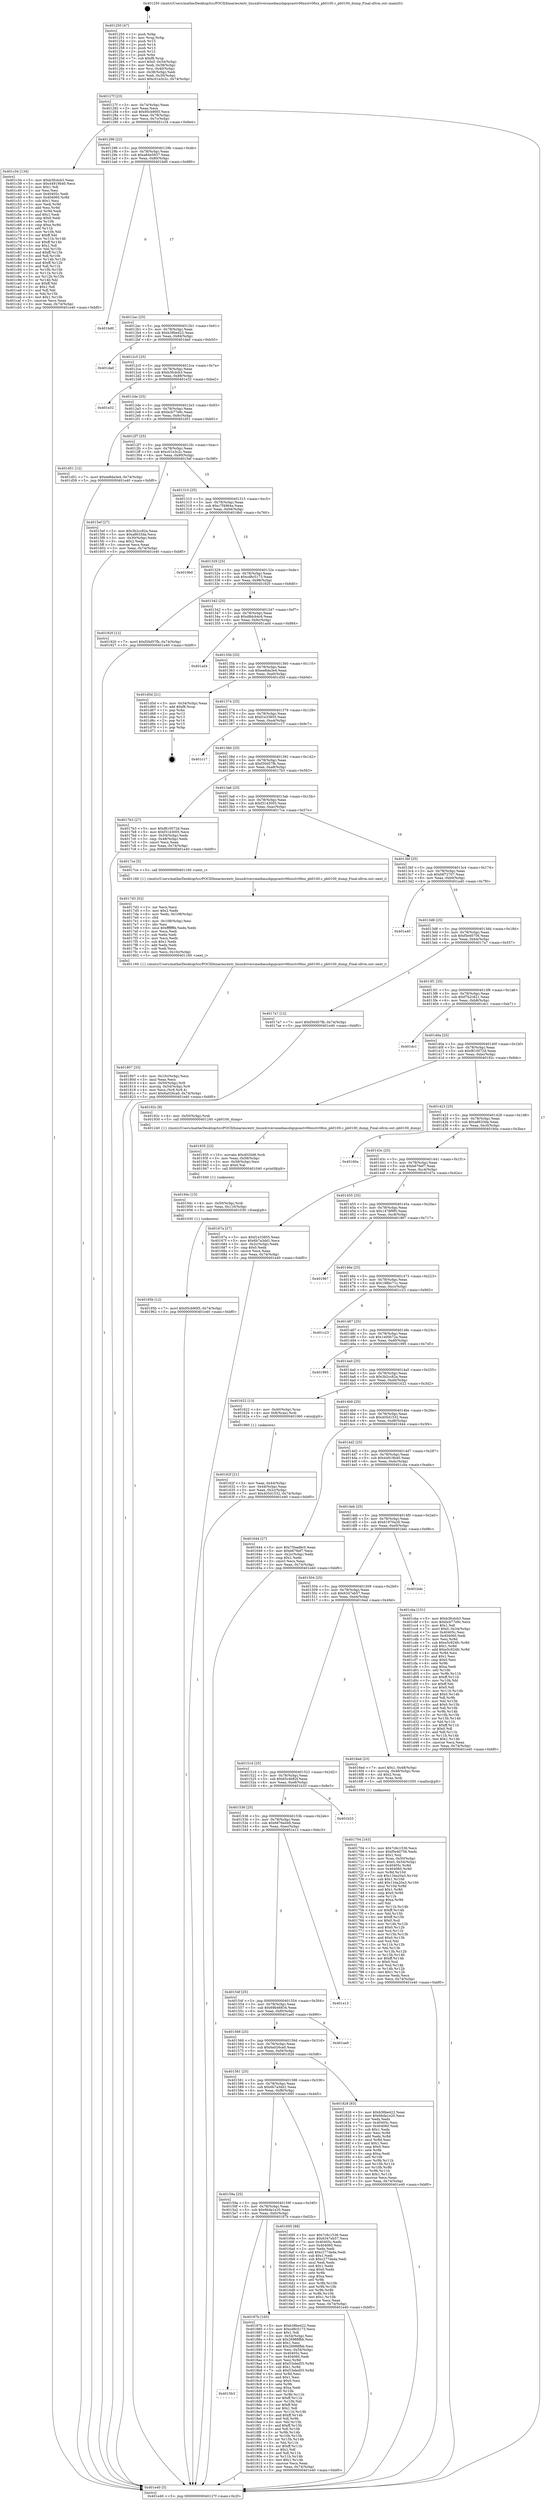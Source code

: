 digraph "0x401250" {
  label = "0x401250 (/mnt/c/Users/mathe/Desktop/tcc/POCII/binaries/extr_linuxdriversmediausbgspcastv06xxstv06xx_pb0100.c_pb0100_dump_Final-ollvm.out::main(0))"
  labelloc = "t"
  node[shape=record]

  Entry [label="",width=0.3,height=0.3,shape=circle,fillcolor=black,style=filled]
  "0x40127f" [label="{
     0x40127f [23]\l
     | [instrs]\l
     &nbsp;&nbsp;0x40127f \<+3\>: mov -0x74(%rbp),%eax\l
     &nbsp;&nbsp;0x401282 \<+2\>: mov %eax,%ecx\l
     &nbsp;&nbsp;0x401284 \<+6\>: sub $0x95cb90f3,%ecx\l
     &nbsp;&nbsp;0x40128a \<+3\>: mov %eax,-0x78(%rbp)\l
     &nbsp;&nbsp;0x40128d \<+3\>: mov %ecx,-0x7c(%rbp)\l
     &nbsp;&nbsp;0x401290 \<+6\>: je 0000000000401c34 \<main+0x9e4\>\l
  }"]
  "0x401c34" [label="{
     0x401c34 [134]\l
     | [instrs]\l
     &nbsp;&nbsp;0x401c34 \<+5\>: mov $0xb3fcdcb3,%eax\l
     &nbsp;&nbsp;0x401c39 \<+5\>: mov $0x44919b40,%ecx\l
     &nbsp;&nbsp;0x401c3e \<+2\>: mov $0x1,%dl\l
     &nbsp;&nbsp;0x401c40 \<+2\>: xor %esi,%esi\l
     &nbsp;&nbsp;0x401c42 \<+7\>: mov 0x40405c,%edi\l
     &nbsp;&nbsp;0x401c49 \<+8\>: mov 0x404060,%r8d\l
     &nbsp;&nbsp;0x401c51 \<+3\>: sub $0x1,%esi\l
     &nbsp;&nbsp;0x401c54 \<+3\>: mov %edi,%r9d\l
     &nbsp;&nbsp;0x401c57 \<+3\>: add %esi,%r9d\l
     &nbsp;&nbsp;0x401c5a \<+4\>: imul %r9d,%edi\l
     &nbsp;&nbsp;0x401c5e \<+3\>: and $0x1,%edi\l
     &nbsp;&nbsp;0x401c61 \<+3\>: cmp $0x0,%edi\l
     &nbsp;&nbsp;0x401c64 \<+4\>: sete %r10b\l
     &nbsp;&nbsp;0x401c68 \<+4\>: cmp $0xa,%r8d\l
     &nbsp;&nbsp;0x401c6c \<+4\>: setl %r11b\l
     &nbsp;&nbsp;0x401c70 \<+3\>: mov %r10b,%bl\l
     &nbsp;&nbsp;0x401c73 \<+3\>: xor $0xff,%bl\l
     &nbsp;&nbsp;0x401c76 \<+3\>: mov %r11b,%r14b\l
     &nbsp;&nbsp;0x401c79 \<+4\>: xor $0xff,%r14b\l
     &nbsp;&nbsp;0x401c7d \<+3\>: xor $0x1,%dl\l
     &nbsp;&nbsp;0x401c80 \<+3\>: mov %bl,%r15b\l
     &nbsp;&nbsp;0x401c83 \<+4\>: and $0xff,%r15b\l
     &nbsp;&nbsp;0x401c87 \<+3\>: and %dl,%r10b\l
     &nbsp;&nbsp;0x401c8a \<+3\>: mov %r14b,%r12b\l
     &nbsp;&nbsp;0x401c8d \<+4\>: and $0xff,%r12b\l
     &nbsp;&nbsp;0x401c91 \<+3\>: and %dl,%r11b\l
     &nbsp;&nbsp;0x401c94 \<+3\>: or %r10b,%r15b\l
     &nbsp;&nbsp;0x401c97 \<+3\>: or %r11b,%r12b\l
     &nbsp;&nbsp;0x401c9a \<+3\>: xor %r12b,%r15b\l
     &nbsp;&nbsp;0x401c9d \<+3\>: or %r14b,%bl\l
     &nbsp;&nbsp;0x401ca0 \<+3\>: xor $0xff,%bl\l
     &nbsp;&nbsp;0x401ca3 \<+3\>: or $0x1,%dl\l
     &nbsp;&nbsp;0x401ca6 \<+2\>: and %dl,%bl\l
     &nbsp;&nbsp;0x401ca8 \<+3\>: or %bl,%r15b\l
     &nbsp;&nbsp;0x401cab \<+4\>: test $0x1,%r15b\l
     &nbsp;&nbsp;0x401caf \<+3\>: cmovne %ecx,%eax\l
     &nbsp;&nbsp;0x401cb2 \<+3\>: mov %eax,-0x74(%rbp)\l
     &nbsp;&nbsp;0x401cb5 \<+5\>: jmp 0000000000401e40 \<main+0xbf0\>\l
  }"]
  "0x401296" [label="{
     0x401296 [22]\l
     | [instrs]\l
     &nbsp;&nbsp;0x401296 \<+5\>: jmp 000000000040129b \<main+0x4b\>\l
     &nbsp;&nbsp;0x40129b \<+3\>: mov -0x78(%rbp),%eax\l
     &nbsp;&nbsp;0x40129e \<+5\>: sub $0xa64e5937,%eax\l
     &nbsp;&nbsp;0x4012a3 \<+3\>: mov %eax,-0x80(%rbp)\l
     &nbsp;&nbsp;0x4012a6 \<+6\>: je 0000000000401bd0 \<main+0x980\>\l
  }"]
  Exit [label="",width=0.3,height=0.3,shape=circle,fillcolor=black,style=filled,peripheries=2]
  "0x401bd0" [label="{
     0x401bd0\l
  }", style=dashed]
  "0x4012ac" [label="{
     0x4012ac [25]\l
     | [instrs]\l
     &nbsp;&nbsp;0x4012ac \<+5\>: jmp 00000000004012b1 \<main+0x61\>\l
     &nbsp;&nbsp;0x4012b1 \<+3\>: mov -0x78(%rbp),%eax\l
     &nbsp;&nbsp;0x4012b4 \<+5\>: sub $0xb38be422,%eax\l
     &nbsp;&nbsp;0x4012b9 \<+6\>: mov %eax,-0x84(%rbp)\l
     &nbsp;&nbsp;0x4012bf \<+6\>: je 0000000000401da0 \<main+0xb50\>\l
  }"]
  "0x40195b" [label="{
     0x40195b [12]\l
     | [instrs]\l
     &nbsp;&nbsp;0x40195b \<+7\>: movl $0x95cb90f3,-0x74(%rbp)\l
     &nbsp;&nbsp;0x401962 \<+5\>: jmp 0000000000401e40 \<main+0xbf0\>\l
  }"]
  "0x401da0" [label="{
     0x401da0\l
  }", style=dashed]
  "0x4012c5" [label="{
     0x4012c5 [25]\l
     | [instrs]\l
     &nbsp;&nbsp;0x4012c5 \<+5\>: jmp 00000000004012ca \<main+0x7a\>\l
     &nbsp;&nbsp;0x4012ca \<+3\>: mov -0x78(%rbp),%eax\l
     &nbsp;&nbsp;0x4012cd \<+5\>: sub $0xb3fcdcb3,%eax\l
     &nbsp;&nbsp;0x4012d2 \<+6\>: mov %eax,-0x88(%rbp)\l
     &nbsp;&nbsp;0x4012d8 \<+6\>: je 0000000000401e32 \<main+0xbe2\>\l
  }"]
  "0x40194c" [label="{
     0x40194c [15]\l
     | [instrs]\l
     &nbsp;&nbsp;0x40194c \<+4\>: mov -0x50(%rbp),%rdi\l
     &nbsp;&nbsp;0x401950 \<+6\>: mov %eax,-0x110(%rbp)\l
     &nbsp;&nbsp;0x401956 \<+5\>: call 0000000000401030 \<free@plt\>\l
     | [calls]\l
     &nbsp;&nbsp;0x401030 \{1\} (unknown)\l
  }"]
  "0x401e32" [label="{
     0x401e32\l
  }", style=dashed]
  "0x4012de" [label="{
     0x4012de [25]\l
     | [instrs]\l
     &nbsp;&nbsp;0x4012de \<+5\>: jmp 00000000004012e3 \<main+0x93\>\l
     &nbsp;&nbsp;0x4012e3 \<+3\>: mov -0x78(%rbp),%eax\l
     &nbsp;&nbsp;0x4012e6 \<+5\>: sub $0xbcb77e9c,%eax\l
     &nbsp;&nbsp;0x4012eb \<+6\>: mov %eax,-0x8c(%rbp)\l
     &nbsp;&nbsp;0x4012f1 \<+6\>: je 0000000000401d51 \<main+0xb01\>\l
  }"]
  "0x401935" [label="{
     0x401935 [23]\l
     | [instrs]\l
     &nbsp;&nbsp;0x401935 \<+10\>: movabs $0x4020d6,%rdi\l
     &nbsp;&nbsp;0x40193f \<+3\>: mov %eax,-0x58(%rbp)\l
     &nbsp;&nbsp;0x401942 \<+3\>: mov -0x58(%rbp),%esi\l
     &nbsp;&nbsp;0x401945 \<+2\>: mov $0x0,%al\l
     &nbsp;&nbsp;0x401947 \<+5\>: call 0000000000401040 \<printf@plt\>\l
     | [calls]\l
     &nbsp;&nbsp;0x401040 \{1\} (unknown)\l
  }"]
  "0x401d51" [label="{
     0x401d51 [12]\l
     | [instrs]\l
     &nbsp;&nbsp;0x401d51 \<+7\>: movl $0xee8da3e4,-0x74(%rbp)\l
     &nbsp;&nbsp;0x401d58 \<+5\>: jmp 0000000000401e40 \<main+0xbf0\>\l
  }"]
  "0x4012f7" [label="{
     0x4012f7 [25]\l
     | [instrs]\l
     &nbsp;&nbsp;0x4012f7 \<+5\>: jmp 00000000004012fc \<main+0xac\>\l
     &nbsp;&nbsp;0x4012fc \<+3\>: mov -0x78(%rbp),%eax\l
     &nbsp;&nbsp;0x4012ff \<+5\>: sub $0xc01e3c2c,%eax\l
     &nbsp;&nbsp;0x401304 \<+6\>: mov %eax,-0x90(%rbp)\l
     &nbsp;&nbsp;0x40130a \<+6\>: je 00000000004015ef \<main+0x39f\>\l
  }"]
  "0x4015b3" [label="{
     0x4015b3\l
  }", style=dashed]
  "0x4015ef" [label="{
     0x4015ef [27]\l
     | [instrs]\l
     &nbsp;&nbsp;0x4015ef \<+5\>: mov $0x3b2cc82a,%eax\l
     &nbsp;&nbsp;0x4015f4 \<+5\>: mov $0xa8633da,%ecx\l
     &nbsp;&nbsp;0x4015f9 \<+3\>: mov -0x30(%rbp),%edx\l
     &nbsp;&nbsp;0x4015fc \<+3\>: cmp $0x2,%edx\l
     &nbsp;&nbsp;0x4015ff \<+3\>: cmovne %ecx,%eax\l
     &nbsp;&nbsp;0x401602 \<+3\>: mov %eax,-0x74(%rbp)\l
     &nbsp;&nbsp;0x401605 \<+5\>: jmp 0000000000401e40 \<main+0xbf0\>\l
  }"]
  "0x401310" [label="{
     0x401310 [25]\l
     | [instrs]\l
     &nbsp;&nbsp;0x401310 \<+5\>: jmp 0000000000401315 \<main+0xc5\>\l
     &nbsp;&nbsp;0x401315 \<+3\>: mov -0x78(%rbp),%eax\l
     &nbsp;&nbsp;0x401318 \<+5\>: sub $0xc7f4964a,%eax\l
     &nbsp;&nbsp;0x40131d \<+6\>: mov %eax,-0x94(%rbp)\l
     &nbsp;&nbsp;0x401323 \<+6\>: je 00000000004019b0 \<main+0x760\>\l
  }"]
  "0x401e40" [label="{
     0x401e40 [5]\l
     | [instrs]\l
     &nbsp;&nbsp;0x401e40 \<+5\>: jmp 000000000040127f \<main+0x2f\>\l
  }"]
  "0x401250" [label="{
     0x401250 [47]\l
     | [instrs]\l
     &nbsp;&nbsp;0x401250 \<+1\>: push %rbp\l
     &nbsp;&nbsp;0x401251 \<+3\>: mov %rsp,%rbp\l
     &nbsp;&nbsp;0x401254 \<+2\>: push %r15\l
     &nbsp;&nbsp;0x401256 \<+2\>: push %r14\l
     &nbsp;&nbsp;0x401258 \<+2\>: push %r13\l
     &nbsp;&nbsp;0x40125a \<+2\>: push %r12\l
     &nbsp;&nbsp;0x40125c \<+1\>: push %rbx\l
     &nbsp;&nbsp;0x40125d \<+7\>: sub $0xf8,%rsp\l
     &nbsp;&nbsp;0x401264 \<+7\>: movl $0x0,-0x34(%rbp)\l
     &nbsp;&nbsp;0x40126b \<+3\>: mov %edi,-0x38(%rbp)\l
     &nbsp;&nbsp;0x40126e \<+4\>: mov %rsi,-0x40(%rbp)\l
     &nbsp;&nbsp;0x401272 \<+3\>: mov -0x38(%rbp),%edi\l
     &nbsp;&nbsp;0x401275 \<+3\>: mov %edi,-0x30(%rbp)\l
     &nbsp;&nbsp;0x401278 \<+7\>: movl $0xc01e3c2c,-0x74(%rbp)\l
  }"]
  "0x40187b" [label="{
     0x40187b [165]\l
     | [instrs]\l
     &nbsp;&nbsp;0x40187b \<+5\>: mov $0xb38be422,%eax\l
     &nbsp;&nbsp;0x401880 \<+5\>: mov $0xcd8c5173,%ecx\l
     &nbsp;&nbsp;0x401885 \<+2\>: mov $0x1,%dl\l
     &nbsp;&nbsp;0x401887 \<+3\>: mov -0x54(%rbp),%esi\l
     &nbsp;&nbsp;0x40188a \<+6\>: sub $0x26988fbb,%esi\l
     &nbsp;&nbsp;0x401890 \<+3\>: add $0x1,%esi\l
     &nbsp;&nbsp;0x401893 \<+6\>: add $0x26988fbb,%esi\l
     &nbsp;&nbsp;0x401899 \<+3\>: mov %esi,-0x54(%rbp)\l
     &nbsp;&nbsp;0x40189c \<+7\>: mov 0x40405c,%esi\l
     &nbsp;&nbsp;0x4018a3 \<+7\>: mov 0x404060,%edi\l
     &nbsp;&nbsp;0x4018aa \<+3\>: mov %esi,%r8d\l
     &nbsp;&nbsp;0x4018ad \<+7\>: add $0xf1bded55,%r8d\l
     &nbsp;&nbsp;0x4018b4 \<+4\>: sub $0x1,%r8d\l
     &nbsp;&nbsp;0x4018b8 \<+7\>: sub $0xf1bded55,%r8d\l
     &nbsp;&nbsp;0x4018bf \<+4\>: imul %r8d,%esi\l
     &nbsp;&nbsp;0x4018c3 \<+3\>: and $0x1,%esi\l
     &nbsp;&nbsp;0x4018c6 \<+3\>: cmp $0x0,%esi\l
     &nbsp;&nbsp;0x4018c9 \<+4\>: sete %r9b\l
     &nbsp;&nbsp;0x4018cd \<+3\>: cmp $0xa,%edi\l
     &nbsp;&nbsp;0x4018d0 \<+4\>: setl %r10b\l
     &nbsp;&nbsp;0x4018d4 \<+3\>: mov %r9b,%r11b\l
     &nbsp;&nbsp;0x4018d7 \<+4\>: xor $0xff,%r11b\l
     &nbsp;&nbsp;0x4018db \<+3\>: mov %r10b,%bl\l
     &nbsp;&nbsp;0x4018de \<+3\>: xor $0xff,%bl\l
     &nbsp;&nbsp;0x4018e1 \<+3\>: xor $0x1,%dl\l
     &nbsp;&nbsp;0x4018e4 \<+3\>: mov %r11b,%r14b\l
     &nbsp;&nbsp;0x4018e7 \<+4\>: and $0xff,%r14b\l
     &nbsp;&nbsp;0x4018eb \<+3\>: and %dl,%r9b\l
     &nbsp;&nbsp;0x4018ee \<+3\>: mov %bl,%r15b\l
     &nbsp;&nbsp;0x4018f1 \<+4\>: and $0xff,%r15b\l
     &nbsp;&nbsp;0x4018f5 \<+3\>: and %dl,%r10b\l
     &nbsp;&nbsp;0x4018f8 \<+3\>: or %r9b,%r14b\l
     &nbsp;&nbsp;0x4018fb \<+3\>: or %r10b,%r15b\l
     &nbsp;&nbsp;0x4018fe \<+3\>: xor %r15b,%r14b\l
     &nbsp;&nbsp;0x401901 \<+3\>: or %bl,%r11b\l
     &nbsp;&nbsp;0x401904 \<+4\>: xor $0xff,%r11b\l
     &nbsp;&nbsp;0x401908 \<+3\>: or $0x1,%dl\l
     &nbsp;&nbsp;0x40190b \<+3\>: and %dl,%r11b\l
     &nbsp;&nbsp;0x40190e \<+3\>: or %r11b,%r14b\l
     &nbsp;&nbsp;0x401911 \<+4\>: test $0x1,%r14b\l
     &nbsp;&nbsp;0x401915 \<+3\>: cmovne %ecx,%eax\l
     &nbsp;&nbsp;0x401918 \<+3\>: mov %eax,-0x74(%rbp)\l
     &nbsp;&nbsp;0x40191b \<+5\>: jmp 0000000000401e40 \<main+0xbf0\>\l
  }"]
  "0x4019b0" [label="{
     0x4019b0\l
  }", style=dashed]
  "0x401329" [label="{
     0x401329 [25]\l
     | [instrs]\l
     &nbsp;&nbsp;0x401329 \<+5\>: jmp 000000000040132e \<main+0xde\>\l
     &nbsp;&nbsp;0x40132e \<+3\>: mov -0x78(%rbp),%eax\l
     &nbsp;&nbsp;0x401331 \<+5\>: sub $0xcd8c5173,%eax\l
     &nbsp;&nbsp;0x401336 \<+6\>: mov %eax,-0x98(%rbp)\l
     &nbsp;&nbsp;0x40133c \<+6\>: je 0000000000401920 \<main+0x6d0\>\l
  }"]
  "0x401807" [label="{
     0x401807 [33]\l
     | [instrs]\l
     &nbsp;&nbsp;0x401807 \<+6\>: mov -0x10c(%rbp),%ecx\l
     &nbsp;&nbsp;0x40180d \<+3\>: imul %eax,%ecx\l
     &nbsp;&nbsp;0x401810 \<+4\>: mov -0x50(%rbp),%r8\l
     &nbsp;&nbsp;0x401814 \<+4\>: movslq -0x54(%rbp),%r9\l
     &nbsp;&nbsp;0x401818 \<+4\>: mov %ecx,(%r8,%r9,4)\l
     &nbsp;&nbsp;0x40181c \<+7\>: movl $0x6a026ca0,-0x74(%rbp)\l
     &nbsp;&nbsp;0x401823 \<+5\>: jmp 0000000000401e40 \<main+0xbf0\>\l
  }"]
  "0x401920" [label="{
     0x401920 [12]\l
     | [instrs]\l
     &nbsp;&nbsp;0x401920 \<+7\>: movl $0xf30d57fb,-0x74(%rbp)\l
     &nbsp;&nbsp;0x401927 \<+5\>: jmp 0000000000401e40 \<main+0xbf0\>\l
  }"]
  "0x401342" [label="{
     0x401342 [25]\l
     | [instrs]\l
     &nbsp;&nbsp;0x401342 \<+5\>: jmp 0000000000401347 \<main+0xf7\>\l
     &nbsp;&nbsp;0x401347 \<+3\>: mov -0x78(%rbp),%eax\l
     &nbsp;&nbsp;0x40134a \<+5\>: sub $0xd8dcb4c6,%eax\l
     &nbsp;&nbsp;0x40134f \<+6\>: mov %eax,-0x9c(%rbp)\l
     &nbsp;&nbsp;0x401355 \<+6\>: je 0000000000401ad4 \<main+0x884\>\l
  }"]
  "0x4017d3" [label="{
     0x4017d3 [52]\l
     | [instrs]\l
     &nbsp;&nbsp;0x4017d3 \<+2\>: xor %ecx,%ecx\l
     &nbsp;&nbsp;0x4017d5 \<+5\>: mov $0x2,%edx\l
     &nbsp;&nbsp;0x4017da \<+6\>: mov %edx,-0x108(%rbp)\l
     &nbsp;&nbsp;0x4017e0 \<+1\>: cltd\l
     &nbsp;&nbsp;0x4017e1 \<+6\>: mov -0x108(%rbp),%esi\l
     &nbsp;&nbsp;0x4017e7 \<+2\>: idiv %esi\l
     &nbsp;&nbsp;0x4017e9 \<+6\>: imul $0xfffffffe,%edx,%edx\l
     &nbsp;&nbsp;0x4017ef \<+2\>: mov %ecx,%edi\l
     &nbsp;&nbsp;0x4017f1 \<+2\>: sub %edx,%edi\l
     &nbsp;&nbsp;0x4017f3 \<+2\>: mov %ecx,%edx\l
     &nbsp;&nbsp;0x4017f5 \<+3\>: sub $0x1,%edx\l
     &nbsp;&nbsp;0x4017f8 \<+2\>: add %edx,%edi\l
     &nbsp;&nbsp;0x4017fa \<+2\>: sub %edi,%ecx\l
     &nbsp;&nbsp;0x4017fc \<+6\>: mov %ecx,-0x10c(%rbp)\l
     &nbsp;&nbsp;0x401802 \<+5\>: call 0000000000401160 \<next_i\>\l
     | [calls]\l
     &nbsp;&nbsp;0x401160 \{1\} (/mnt/c/Users/mathe/Desktop/tcc/POCII/binaries/extr_linuxdriversmediausbgspcastv06xxstv06xx_pb0100.c_pb0100_dump_Final-ollvm.out::next_i)\l
  }"]
  "0x401ad4" [label="{
     0x401ad4\l
  }", style=dashed]
  "0x40135b" [label="{
     0x40135b [25]\l
     | [instrs]\l
     &nbsp;&nbsp;0x40135b \<+5\>: jmp 0000000000401360 \<main+0x110\>\l
     &nbsp;&nbsp;0x401360 \<+3\>: mov -0x78(%rbp),%eax\l
     &nbsp;&nbsp;0x401363 \<+5\>: sub $0xee8da3e4,%eax\l
     &nbsp;&nbsp;0x401368 \<+6\>: mov %eax,-0xa0(%rbp)\l
     &nbsp;&nbsp;0x40136e \<+6\>: je 0000000000401d5d \<main+0xb0d\>\l
  }"]
  "0x401704" [label="{
     0x401704 [163]\l
     | [instrs]\l
     &nbsp;&nbsp;0x401704 \<+5\>: mov $0x7c6c1536,%ecx\l
     &nbsp;&nbsp;0x401709 \<+5\>: mov $0xf5e40756,%edx\l
     &nbsp;&nbsp;0x40170e \<+3\>: mov $0x1,%sil\l
     &nbsp;&nbsp;0x401711 \<+4\>: mov %rax,-0x50(%rbp)\l
     &nbsp;&nbsp;0x401715 \<+7\>: movl $0x0,-0x54(%rbp)\l
     &nbsp;&nbsp;0x40171c \<+8\>: mov 0x40405c,%r8d\l
     &nbsp;&nbsp;0x401724 \<+8\>: mov 0x404060,%r9d\l
     &nbsp;&nbsp;0x40172c \<+3\>: mov %r8d,%r10d\l
     &nbsp;&nbsp;0x40172f \<+7\>: sub $0x134a20a3,%r10d\l
     &nbsp;&nbsp;0x401736 \<+4\>: sub $0x1,%r10d\l
     &nbsp;&nbsp;0x40173a \<+7\>: add $0x134a20a3,%r10d\l
     &nbsp;&nbsp;0x401741 \<+4\>: imul %r10d,%r8d\l
     &nbsp;&nbsp;0x401745 \<+4\>: and $0x1,%r8d\l
     &nbsp;&nbsp;0x401749 \<+4\>: cmp $0x0,%r8d\l
     &nbsp;&nbsp;0x40174d \<+4\>: sete %r11b\l
     &nbsp;&nbsp;0x401751 \<+4\>: cmp $0xa,%r9d\l
     &nbsp;&nbsp;0x401755 \<+3\>: setl %bl\l
     &nbsp;&nbsp;0x401758 \<+3\>: mov %r11b,%r14b\l
     &nbsp;&nbsp;0x40175b \<+4\>: xor $0xff,%r14b\l
     &nbsp;&nbsp;0x40175f \<+3\>: mov %bl,%r15b\l
     &nbsp;&nbsp;0x401762 \<+4\>: xor $0xff,%r15b\l
     &nbsp;&nbsp;0x401766 \<+4\>: xor $0x0,%sil\l
     &nbsp;&nbsp;0x40176a \<+3\>: mov %r14b,%r12b\l
     &nbsp;&nbsp;0x40176d \<+4\>: and $0x0,%r12b\l
     &nbsp;&nbsp;0x401771 \<+3\>: and %sil,%r11b\l
     &nbsp;&nbsp;0x401774 \<+3\>: mov %r15b,%r13b\l
     &nbsp;&nbsp;0x401777 \<+4\>: and $0x0,%r13b\l
     &nbsp;&nbsp;0x40177b \<+3\>: and %sil,%bl\l
     &nbsp;&nbsp;0x40177e \<+3\>: or %r11b,%r12b\l
     &nbsp;&nbsp;0x401781 \<+3\>: or %bl,%r13b\l
     &nbsp;&nbsp;0x401784 \<+3\>: xor %r13b,%r12b\l
     &nbsp;&nbsp;0x401787 \<+3\>: or %r15b,%r14b\l
     &nbsp;&nbsp;0x40178a \<+4\>: xor $0xff,%r14b\l
     &nbsp;&nbsp;0x40178e \<+4\>: or $0x0,%sil\l
     &nbsp;&nbsp;0x401792 \<+3\>: and %sil,%r14b\l
     &nbsp;&nbsp;0x401795 \<+3\>: or %r14b,%r12b\l
     &nbsp;&nbsp;0x401798 \<+4\>: test $0x1,%r12b\l
     &nbsp;&nbsp;0x40179c \<+3\>: cmovne %edx,%ecx\l
     &nbsp;&nbsp;0x40179f \<+3\>: mov %ecx,-0x74(%rbp)\l
     &nbsp;&nbsp;0x4017a2 \<+5\>: jmp 0000000000401e40 \<main+0xbf0\>\l
  }"]
  "0x401d5d" [label="{
     0x401d5d [21]\l
     | [instrs]\l
     &nbsp;&nbsp;0x401d5d \<+3\>: mov -0x34(%rbp),%eax\l
     &nbsp;&nbsp;0x401d60 \<+7\>: add $0xf8,%rsp\l
     &nbsp;&nbsp;0x401d67 \<+1\>: pop %rbx\l
     &nbsp;&nbsp;0x401d68 \<+2\>: pop %r12\l
     &nbsp;&nbsp;0x401d6a \<+2\>: pop %r13\l
     &nbsp;&nbsp;0x401d6c \<+2\>: pop %r14\l
     &nbsp;&nbsp;0x401d6e \<+2\>: pop %r15\l
     &nbsp;&nbsp;0x401d70 \<+1\>: pop %rbp\l
     &nbsp;&nbsp;0x401d71 \<+1\>: ret\l
  }"]
  "0x401374" [label="{
     0x401374 [25]\l
     | [instrs]\l
     &nbsp;&nbsp;0x401374 \<+5\>: jmp 0000000000401379 \<main+0x129\>\l
     &nbsp;&nbsp;0x401379 \<+3\>: mov -0x78(%rbp),%eax\l
     &nbsp;&nbsp;0x40137c \<+5\>: sub $0xf1e33855,%eax\l
     &nbsp;&nbsp;0x401381 \<+6\>: mov %eax,-0xa4(%rbp)\l
     &nbsp;&nbsp;0x401387 \<+6\>: je 0000000000401c17 \<main+0x9c7\>\l
  }"]
  "0x40159a" [label="{
     0x40159a [25]\l
     | [instrs]\l
     &nbsp;&nbsp;0x40159a \<+5\>: jmp 000000000040159f \<main+0x34f\>\l
     &nbsp;&nbsp;0x40159f \<+3\>: mov -0x78(%rbp),%eax\l
     &nbsp;&nbsp;0x4015a2 \<+5\>: sub $0x6bda1e20,%eax\l
     &nbsp;&nbsp;0x4015a7 \<+6\>: mov %eax,-0xfc(%rbp)\l
     &nbsp;&nbsp;0x4015ad \<+6\>: je 000000000040187b \<main+0x62b\>\l
  }"]
  "0x401c17" [label="{
     0x401c17\l
  }", style=dashed]
  "0x40138d" [label="{
     0x40138d [25]\l
     | [instrs]\l
     &nbsp;&nbsp;0x40138d \<+5\>: jmp 0000000000401392 \<main+0x142\>\l
     &nbsp;&nbsp;0x401392 \<+3\>: mov -0x78(%rbp),%eax\l
     &nbsp;&nbsp;0x401395 \<+5\>: sub $0xf30d57fb,%eax\l
     &nbsp;&nbsp;0x40139a \<+6\>: mov %eax,-0xa8(%rbp)\l
     &nbsp;&nbsp;0x4013a0 \<+6\>: je 00000000004017b3 \<main+0x563\>\l
  }"]
  "0x401695" [label="{
     0x401695 [88]\l
     | [instrs]\l
     &nbsp;&nbsp;0x401695 \<+5\>: mov $0x7c6c1536,%eax\l
     &nbsp;&nbsp;0x40169a \<+5\>: mov $0x6347eb57,%ecx\l
     &nbsp;&nbsp;0x40169f \<+7\>: mov 0x40405c,%edx\l
     &nbsp;&nbsp;0x4016a6 \<+7\>: mov 0x404060,%esi\l
     &nbsp;&nbsp;0x4016ad \<+2\>: mov %edx,%edi\l
     &nbsp;&nbsp;0x4016af \<+6\>: add $0xc277deda,%edi\l
     &nbsp;&nbsp;0x4016b5 \<+3\>: sub $0x1,%edi\l
     &nbsp;&nbsp;0x4016b8 \<+6\>: sub $0xc277deda,%edi\l
     &nbsp;&nbsp;0x4016be \<+3\>: imul %edi,%edx\l
     &nbsp;&nbsp;0x4016c1 \<+3\>: and $0x1,%edx\l
     &nbsp;&nbsp;0x4016c4 \<+3\>: cmp $0x0,%edx\l
     &nbsp;&nbsp;0x4016c7 \<+4\>: sete %r8b\l
     &nbsp;&nbsp;0x4016cb \<+3\>: cmp $0xa,%esi\l
     &nbsp;&nbsp;0x4016ce \<+4\>: setl %r9b\l
     &nbsp;&nbsp;0x4016d2 \<+3\>: mov %r8b,%r10b\l
     &nbsp;&nbsp;0x4016d5 \<+3\>: and %r9b,%r10b\l
     &nbsp;&nbsp;0x4016d8 \<+3\>: xor %r9b,%r8b\l
     &nbsp;&nbsp;0x4016db \<+3\>: or %r8b,%r10b\l
     &nbsp;&nbsp;0x4016de \<+4\>: test $0x1,%r10b\l
     &nbsp;&nbsp;0x4016e2 \<+3\>: cmovne %ecx,%eax\l
     &nbsp;&nbsp;0x4016e5 \<+3\>: mov %eax,-0x74(%rbp)\l
     &nbsp;&nbsp;0x4016e8 \<+5\>: jmp 0000000000401e40 \<main+0xbf0\>\l
  }"]
  "0x4017b3" [label="{
     0x4017b3 [27]\l
     | [instrs]\l
     &nbsp;&nbsp;0x4017b3 \<+5\>: mov $0xf810072d,%eax\l
     &nbsp;&nbsp;0x4017b8 \<+5\>: mov $0xf3143005,%ecx\l
     &nbsp;&nbsp;0x4017bd \<+3\>: mov -0x54(%rbp),%edx\l
     &nbsp;&nbsp;0x4017c0 \<+3\>: cmp -0x48(%rbp),%edx\l
     &nbsp;&nbsp;0x4017c3 \<+3\>: cmovl %ecx,%eax\l
     &nbsp;&nbsp;0x4017c6 \<+3\>: mov %eax,-0x74(%rbp)\l
     &nbsp;&nbsp;0x4017c9 \<+5\>: jmp 0000000000401e40 \<main+0xbf0\>\l
  }"]
  "0x4013a6" [label="{
     0x4013a6 [25]\l
     | [instrs]\l
     &nbsp;&nbsp;0x4013a6 \<+5\>: jmp 00000000004013ab \<main+0x15b\>\l
     &nbsp;&nbsp;0x4013ab \<+3\>: mov -0x78(%rbp),%eax\l
     &nbsp;&nbsp;0x4013ae \<+5\>: sub $0xf3143005,%eax\l
     &nbsp;&nbsp;0x4013b3 \<+6\>: mov %eax,-0xac(%rbp)\l
     &nbsp;&nbsp;0x4013b9 \<+6\>: je 00000000004017ce \<main+0x57e\>\l
  }"]
  "0x401581" [label="{
     0x401581 [25]\l
     | [instrs]\l
     &nbsp;&nbsp;0x401581 \<+5\>: jmp 0000000000401586 \<main+0x336\>\l
     &nbsp;&nbsp;0x401586 \<+3\>: mov -0x78(%rbp),%eax\l
     &nbsp;&nbsp;0x401589 \<+5\>: sub $0x6b7a3dd1,%eax\l
     &nbsp;&nbsp;0x40158e \<+6\>: mov %eax,-0xf8(%rbp)\l
     &nbsp;&nbsp;0x401594 \<+6\>: je 0000000000401695 \<main+0x445\>\l
  }"]
  "0x4017ce" [label="{
     0x4017ce [5]\l
     | [instrs]\l
     &nbsp;&nbsp;0x4017ce \<+5\>: call 0000000000401160 \<next_i\>\l
     | [calls]\l
     &nbsp;&nbsp;0x401160 \{1\} (/mnt/c/Users/mathe/Desktop/tcc/POCII/binaries/extr_linuxdriversmediausbgspcastv06xxstv06xx_pb0100.c_pb0100_dump_Final-ollvm.out::next_i)\l
  }"]
  "0x4013bf" [label="{
     0x4013bf [25]\l
     | [instrs]\l
     &nbsp;&nbsp;0x4013bf \<+5\>: jmp 00000000004013c4 \<main+0x174\>\l
     &nbsp;&nbsp;0x4013c4 \<+3\>: mov -0x78(%rbp),%eax\l
     &nbsp;&nbsp;0x4013c7 \<+5\>: sub $0xf4f72707,%eax\l
     &nbsp;&nbsp;0x4013cc \<+6\>: mov %eax,-0xb0(%rbp)\l
     &nbsp;&nbsp;0x4013d2 \<+6\>: je 0000000000401a40 \<main+0x7f0\>\l
  }"]
  "0x401828" [label="{
     0x401828 [83]\l
     | [instrs]\l
     &nbsp;&nbsp;0x401828 \<+5\>: mov $0xb38be422,%eax\l
     &nbsp;&nbsp;0x40182d \<+5\>: mov $0x6bda1e20,%ecx\l
     &nbsp;&nbsp;0x401832 \<+2\>: xor %edx,%edx\l
     &nbsp;&nbsp;0x401834 \<+7\>: mov 0x40405c,%esi\l
     &nbsp;&nbsp;0x40183b \<+7\>: mov 0x404060,%edi\l
     &nbsp;&nbsp;0x401842 \<+3\>: sub $0x1,%edx\l
     &nbsp;&nbsp;0x401845 \<+3\>: mov %esi,%r8d\l
     &nbsp;&nbsp;0x401848 \<+3\>: add %edx,%r8d\l
     &nbsp;&nbsp;0x40184b \<+4\>: imul %r8d,%esi\l
     &nbsp;&nbsp;0x40184f \<+3\>: and $0x1,%esi\l
     &nbsp;&nbsp;0x401852 \<+3\>: cmp $0x0,%esi\l
     &nbsp;&nbsp;0x401855 \<+4\>: sete %r9b\l
     &nbsp;&nbsp;0x401859 \<+3\>: cmp $0xa,%edi\l
     &nbsp;&nbsp;0x40185c \<+4\>: setl %r10b\l
     &nbsp;&nbsp;0x401860 \<+3\>: mov %r9b,%r11b\l
     &nbsp;&nbsp;0x401863 \<+3\>: and %r10b,%r11b\l
     &nbsp;&nbsp;0x401866 \<+3\>: xor %r10b,%r9b\l
     &nbsp;&nbsp;0x401869 \<+3\>: or %r9b,%r11b\l
     &nbsp;&nbsp;0x40186c \<+4\>: test $0x1,%r11b\l
     &nbsp;&nbsp;0x401870 \<+3\>: cmovne %ecx,%eax\l
     &nbsp;&nbsp;0x401873 \<+3\>: mov %eax,-0x74(%rbp)\l
     &nbsp;&nbsp;0x401876 \<+5\>: jmp 0000000000401e40 \<main+0xbf0\>\l
  }"]
  "0x401a40" [label="{
     0x401a40\l
  }", style=dashed]
  "0x4013d8" [label="{
     0x4013d8 [25]\l
     | [instrs]\l
     &nbsp;&nbsp;0x4013d8 \<+5\>: jmp 00000000004013dd \<main+0x18d\>\l
     &nbsp;&nbsp;0x4013dd \<+3\>: mov -0x78(%rbp),%eax\l
     &nbsp;&nbsp;0x4013e0 \<+5\>: sub $0xf5e40756,%eax\l
     &nbsp;&nbsp;0x4013e5 \<+6\>: mov %eax,-0xb4(%rbp)\l
     &nbsp;&nbsp;0x4013eb \<+6\>: je 00000000004017a7 \<main+0x557\>\l
  }"]
  "0x401568" [label="{
     0x401568 [25]\l
     | [instrs]\l
     &nbsp;&nbsp;0x401568 \<+5\>: jmp 000000000040156d \<main+0x31d\>\l
     &nbsp;&nbsp;0x40156d \<+3\>: mov -0x78(%rbp),%eax\l
     &nbsp;&nbsp;0x401570 \<+5\>: sub $0x6a026ca0,%eax\l
     &nbsp;&nbsp;0x401575 \<+6\>: mov %eax,-0xf4(%rbp)\l
     &nbsp;&nbsp;0x40157b \<+6\>: je 0000000000401828 \<main+0x5d8\>\l
  }"]
  "0x4017a7" [label="{
     0x4017a7 [12]\l
     | [instrs]\l
     &nbsp;&nbsp;0x4017a7 \<+7\>: movl $0xf30d57fb,-0x74(%rbp)\l
     &nbsp;&nbsp;0x4017ae \<+5\>: jmp 0000000000401e40 \<main+0xbf0\>\l
  }"]
  "0x4013f1" [label="{
     0x4013f1 [25]\l
     | [instrs]\l
     &nbsp;&nbsp;0x4013f1 \<+5\>: jmp 00000000004013f6 \<main+0x1a6\>\l
     &nbsp;&nbsp;0x4013f6 \<+3\>: mov -0x78(%rbp),%eax\l
     &nbsp;&nbsp;0x4013f9 \<+5\>: sub $0xf7b2c821,%eax\l
     &nbsp;&nbsp;0x4013fe \<+6\>: mov %eax,-0xb8(%rbp)\l
     &nbsp;&nbsp;0x401404 \<+6\>: je 0000000000401dc1 \<main+0xb71\>\l
  }"]
  "0x401ae0" [label="{
     0x401ae0\l
  }", style=dashed]
  "0x401dc1" [label="{
     0x401dc1\l
  }", style=dashed]
  "0x40140a" [label="{
     0x40140a [25]\l
     | [instrs]\l
     &nbsp;&nbsp;0x40140a \<+5\>: jmp 000000000040140f \<main+0x1bf\>\l
     &nbsp;&nbsp;0x40140f \<+3\>: mov -0x78(%rbp),%eax\l
     &nbsp;&nbsp;0x401412 \<+5\>: sub $0xf810072d,%eax\l
     &nbsp;&nbsp;0x401417 \<+6\>: mov %eax,-0xbc(%rbp)\l
     &nbsp;&nbsp;0x40141d \<+6\>: je 000000000040192c \<main+0x6dc\>\l
  }"]
  "0x40154f" [label="{
     0x40154f [25]\l
     | [instrs]\l
     &nbsp;&nbsp;0x40154f \<+5\>: jmp 0000000000401554 \<main+0x304\>\l
     &nbsp;&nbsp;0x401554 \<+3\>: mov -0x78(%rbp),%eax\l
     &nbsp;&nbsp;0x401557 \<+5\>: sub $0x69b46834,%eax\l
     &nbsp;&nbsp;0x40155c \<+6\>: mov %eax,-0xf0(%rbp)\l
     &nbsp;&nbsp;0x401562 \<+6\>: je 0000000000401ae0 \<main+0x890\>\l
  }"]
  "0x40192c" [label="{
     0x40192c [9]\l
     | [instrs]\l
     &nbsp;&nbsp;0x40192c \<+4\>: mov -0x50(%rbp),%rdi\l
     &nbsp;&nbsp;0x401930 \<+5\>: call 0000000000401240 \<pb0100_dump\>\l
     | [calls]\l
     &nbsp;&nbsp;0x401240 \{1\} (/mnt/c/Users/mathe/Desktop/tcc/POCII/binaries/extr_linuxdriversmediausbgspcastv06xxstv06xx_pb0100.c_pb0100_dump_Final-ollvm.out::pb0100_dump)\l
  }"]
  "0x401423" [label="{
     0x401423 [25]\l
     | [instrs]\l
     &nbsp;&nbsp;0x401423 \<+5\>: jmp 0000000000401428 \<main+0x1d8\>\l
     &nbsp;&nbsp;0x401428 \<+3\>: mov -0x78(%rbp),%eax\l
     &nbsp;&nbsp;0x40142b \<+5\>: sub $0xa8633da,%eax\l
     &nbsp;&nbsp;0x401430 \<+6\>: mov %eax,-0xc0(%rbp)\l
     &nbsp;&nbsp;0x401436 \<+6\>: je 000000000040160a \<main+0x3ba\>\l
  }"]
  "0x401e13" [label="{
     0x401e13\l
  }", style=dashed]
  "0x40160a" [label="{
     0x40160a\l
  }", style=dashed]
  "0x40143c" [label="{
     0x40143c [25]\l
     | [instrs]\l
     &nbsp;&nbsp;0x40143c \<+5\>: jmp 0000000000401441 \<main+0x1f1\>\l
     &nbsp;&nbsp;0x401441 \<+3\>: mov -0x78(%rbp),%eax\l
     &nbsp;&nbsp;0x401444 \<+5\>: sub $0xb676ef7,%eax\l
     &nbsp;&nbsp;0x401449 \<+6\>: mov %eax,-0xc4(%rbp)\l
     &nbsp;&nbsp;0x40144f \<+6\>: je 000000000040167a \<main+0x42a\>\l
  }"]
  "0x401536" [label="{
     0x401536 [25]\l
     | [instrs]\l
     &nbsp;&nbsp;0x401536 \<+5\>: jmp 000000000040153b \<main+0x2eb\>\l
     &nbsp;&nbsp;0x40153b \<+3\>: mov -0x78(%rbp),%eax\l
     &nbsp;&nbsp;0x40153e \<+5\>: sub $0x6876ed49,%eax\l
     &nbsp;&nbsp;0x401543 \<+6\>: mov %eax,-0xec(%rbp)\l
     &nbsp;&nbsp;0x401549 \<+6\>: je 0000000000401e13 \<main+0xbc3\>\l
  }"]
  "0x40167a" [label="{
     0x40167a [27]\l
     | [instrs]\l
     &nbsp;&nbsp;0x40167a \<+5\>: mov $0xf1e33855,%eax\l
     &nbsp;&nbsp;0x40167f \<+5\>: mov $0x6b7a3dd1,%ecx\l
     &nbsp;&nbsp;0x401684 \<+3\>: mov -0x2c(%rbp),%edx\l
     &nbsp;&nbsp;0x401687 \<+3\>: cmp $0x0,%edx\l
     &nbsp;&nbsp;0x40168a \<+3\>: cmove %ecx,%eax\l
     &nbsp;&nbsp;0x40168d \<+3\>: mov %eax,-0x74(%rbp)\l
     &nbsp;&nbsp;0x401690 \<+5\>: jmp 0000000000401e40 \<main+0xbf0\>\l
  }"]
  "0x401455" [label="{
     0x401455 [25]\l
     | [instrs]\l
     &nbsp;&nbsp;0x401455 \<+5\>: jmp 000000000040145a \<main+0x20a\>\l
     &nbsp;&nbsp;0x40145a \<+3\>: mov -0x78(%rbp),%eax\l
     &nbsp;&nbsp;0x40145d \<+5\>: sub $0x1478f9f5,%eax\l
     &nbsp;&nbsp;0x401462 \<+6\>: mov %eax,-0xc8(%rbp)\l
     &nbsp;&nbsp;0x401468 \<+6\>: je 0000000000401967 \<main+0x717\>\l
  }"]
  "0x401b33" [label="{
     0x401b33\l
  }", style=dashed]
  "0x401967" [label="{
     0x401967\l
  }", style=dashed]
  "0x40146e" [label="{
     0x40146e [25]\l
     | [instrs]\l
     &nbsp;&nbsp;0x40146e \<+5\>: jmp 0000000000401473 \<main+0x223\>\l
     &nbsp;&nbsp;0x401473 \<+3\>: mov -0x78(%rbp),%eax\l
     &nbsp;&nbsp;0x401476 \<+5\>: sub $0x188bc71c,%eax\l
     &nbsp;&nbsp;0x40147b \<+6\>: mov %eax,-0xcc(%rbp)\l
     &nbsp;&nbsp;0x401481 \<+6\>: je 0000000000401c23 \<main+0x9d3\>\l
  }"]
  "0x40151d" [label="{
     0x40151d [25]\l
     | [instrs]\l
     &nbsp;&nbsp;0x40151d \<+5\>: jmp 0000000000401522 \<main+0x2d2\>\l
     &nbsp;&nbsp;0x401522 \<+3\>: mov -0x78(%rbp),%eax\l
     &nbsp;&nbsp;0x401525 \<+5\>: sub $0x65c4b82f,%eax\l
     &nbsp;&nbsp;0x40152a \<+6\>: mov %eax,-0xe8(%rbp)\l
     &nbsp;&nbsp;0x401530 \<+6\>: je 0000000000401b33 \<main+0x8e3\>\l
  }"]
  "0x401c23" [label="{
     0x401c23\l
  }", style=dashed]
  "0x401487" [label="{
     0x401487 [25]\l
     | [instrs]\l
     &nbsp;&nbsp;0x401487 \<+5\>: jmp 000000000040148c \<main+0x23c\>\l
     &nbsp;&nbsp;0x40148c \<+3\>: mov -0x78(%rbp),%eax\l
     &nbsp;&nbsp;0x40148f \<+5\>: sub $0x1e00b72a,%eax\l
     &nbsp;&nbsp;0x401494 \<+6\>: mov %eax,-0xd0(%rbp)\l
     &nbsp;&nbsp;0x40149a \<+6\>: je 0000000000401995 \<main+0x745\>\l
  }"]
  "0x4016ed" [label="{
     0x4016ed [23]\l
     | [instrs]\l
     &nbsp;&nbsp;0x4016ed \<+7\>: movl $0x1,-0x48(%rbp)\l
     &nbsp;&nbsp;0x4016f4 \<+4\>: movslq -0x48(%rbp),%rax\l
     &nbsp;&nbsp;0x4016f8 \<+4\>: shl $0x2,%rax\l
     &nbsp;&nbsp;0x4016fc \<+3\>: mov %rax,%rdi\l
     &nbsp;&nbsp;0x4016ff \<+5\>: call 0000000000401050 \<malloc@plt\>\l
     | [calls]\l
     &nbsp;&nbsp;0x401050 \{1\} (unknown)\l
  }"]
  "0x401995" [label="{
     0x401995\l
  }", style=dashed]
  "0x4014a0" [label="{
     0x4014a0 [25]\l
     | [instrs]\l
     &nbsp;&nbsp;0x4014a0 \<+5\>: jmp 00000000004014a5 \<main+0x255\>\l
     &nbsp;&nbsp;0x4014a5 \<+3\>: mov -0x78(%rbp),%eax\l
     &nbsp;&nbsp;0x4014a8 \<+5\>: sub $0x3b2cc82a,%eax\l
     &nbsp;&nbsp;0x4014ad \<+6\>: mov %eax,-0xd4(%rbp)\l
     &nbsp;&nbsp;0x4014b3 \<+6\>: je 0000000000401622 \<main+0x3d2\>\l
  }"]
  "0x401504" [label="{
     0x401504 [25]\l
     | [instrs]\l
     &nbsp;&nbsp;0x401504 \<+5\>: jmp 0000000000401509 \<main+0x2b9\>\l
     &nbsp;&nbsp;0x401509 \<+3\>: mov -0x78(%rbp),%eax\l
     &nbsp;&nbsp;0x40150c \<+5\>: sub $0x6347eb57,%eax\l
     &nbsp;&nbsp;0x401511 \<+6\>: mov %eax,-0xe4(%rbp)\l
     &nbsp;&nbsp;0x401517 \<+6\>: je 00000000004016ed \<main+0x49d\>\l
  }"]
  "0x401622" [label="{
     0x401622 [13]\l
     | [instrs]\l
     &nbsp;&nbsp;0x401622 \<+4\>: mov -0x40(%rbp),%rax\l
     &nbsp;&nbsp;0x401626 \<+4\>: mov 0x8(%rax),%rdi\l
     &nbsp;&nbsp;0x40162a \<+5\>: call 0000000000401060 \<atoi@plt\>\l
     | [calls]\l
     &nbsp;&nbsp;0x401060 \{1\} (unknown)\l
  }"]
  "0x4014b9" [label="{
     0x4014b9 [25]\l
     | [instrs]\l
     &nbsp;&nbsp;0x4014b9 \<+5\>: jmp 00000000004014be \<main+0x26e\>\l
     &nbsp;&nbsp;0x4014be \<+3\>: mov -0x78(%rbp),%eax\l
     &nbsp;&nbsp;0x4014c1 \<+5\>: sub $0x405d1532,%eax\l
     &nbsp;&nbsp;0x4014c6 \<+6\>: mov %eax,-0xd8(%rbp)\l
     &nbsp;&nbsp;0x4014cc \<+6\>: je 0000000000401644 \<main+0x3f4\>\l
  }"]
  "0x40162f" [label="{
     0x40162f [21]\l
     | [instrs]\l
     &nbsp;&nbsp;0x40162f \<+3\>: mov %eax,-0x44(%rbp)\l
     &nbsp;&nbsp;0x401632 \<+3\>: mov -0x44(%rbp),%eax\l
     &nbsp;&nbsp;0x401635 \<+3\>: mov %eax,-0x2c(%rbp)\l
     &nbsp;&nbsp;0x401638 \<+7\>: movl $0x405d1532,-0x74(%rbp)\l
     &nbsp;&nbsp;0x40163f \<+5\>: jmp 0000000000401e40 \<main+0xbf0\>\l
  }"]
  "0x401bdc" [label="{
     0x401bdc\l
  }", style=dashed]
  "0x401644" [label="{
     0x401644 [27]\l
     | [instrs]\l
     &nbsp;&nbsp;0x401644 \<+5\>: mov $0x75bad8c0,%eax\l
     &nbsp;&nbsp;0x401649 \<+5\>: mov $0xb676ef7,%ecx\l
     &nbsp;&nbsp;0x40164e \<+3\>: mov -0x2c(%rbp),%edx\l
     &nbsp;&nbsp;0x401651 \<+3\>: cmp $0x1,%edx\l
     &nbsp;&nbsp;0x401654 \<+3\>: cmovl %ecx,%eax\l
     &nbsp;&nbsp;0x401657 \<+3\>: mov %eax,-0x74(%rbp)\l
     &nbsp;&nbsp;0x40165a \<+5\>: jmp 0000000000401e40 \<main+0xbf0\>\l
  }"]
  "0x4014d2" [label="{
     0x4014d2 [25]\l
     | [instrs]\l
     &nbsp;&nbsp;0x4014d2 \<+5\>: jmp 00000000004014d7 \<main+0x287\>\l
     &nbsp;&nbsp;0x4014d7 \<+3\>: mov -0x78(%rbp),%eax\l
     &nbsp;&nbsp;0x4014da \<+5\>: sub $0x44919b40,%eax\l
     &nbsp;&nbsp;0x4014df \<+6\>: mov %eax,-0xdc(%rbp)\l
     &nbsp;&nbsp;0x4014e5 \<+6\>: je 0000000000401cba \<main+0xa6a\>\l
  }"]
  "0x4014eb" [label="{
     0x4014eb [25]\l
     | [instrs]\l
     &nbsp;&nbsp;0x4014eb \<+5\>: jmp 00000000004014f0 \<main+0x2a0\>\l
     &nbsp;&nbsp;0x4014f0 \<+3\>: mov -0x78(%rbp),%eax\l
     &nbsp;&nbsp;0x4014f3 \<+5\>: sub $0x61970a26,%eax\l
     &nbsp;&nbsp;0x4014f8 \<+6\>: mov %eax,-0xe0(%rbp)\l
     &nbsp;&nbsp;0x4014fe \<+6\>: je 0000000000401bdc \<main+0x98c\>\l
  }"]
  "0x401cba" [label="{
     0x401cba [151]\l
     | [instrs]\l
     &nbsp;&nbsp;0x401cba \<+5\>: mov $0xb3fcdcb3,%eax\l
     &nbsp;&nbsp;0x401cbf \<+5\>: mov $0xbcb77e9c,%ecx\l
     &nbsp;&nbsp;0x401cc4 \<+2\>: mov $0x1,%dl\l
     &nbsp;&nbsp;0x401cc6 \<+7\>: movl $0x0,-0x34(%rbp)\l
     &nbsp;&nbsp;0x401ccd \<+7\>: mov 0x40405c,%esi\l
     &nbsp;&nbsp;0x401cd4 \<+7\>: mov 0x404060,%edi\l
     &nbsp;&nbsp;0x401cdb \<+3\>: mov %esi,%r8d\l
     &nbsp;&nbsp;0x401cde \<+7\>: sub $0xe5c924fc,%r8d\l
     &nbsp;&nbsp;0x401ce5 \<+4\>: sub $0x1,%r8d\l
     &nbsp;&nbsp;0x401ce9 \<+7\>: add $0xe5c924fc,%r8d\l
     &nbsp;&nbsp;0x401cf0 \<+4\>: imul %r8d,%esi\l
     &nbsp;&nbsp;0x401cf4 \<+3\>: and $0x1,%esi\l
     &nbsp;&nbsp;0x401cf7 \<+3\>: cmp $0x0,%esi\l
     &nbsp;&nbsp;0x401cfa \<+4\>: sete %r9b\l
     &nbsp;&nbsp;0x401cfe \<+3\>: cmp $0xa,%edi\l
     &nbsp;&nbsp;0x401d01 \<+4\>: setl %r10b\l
     &nbsp;&nbsp;0x401d05 \<+3\>: mov %r9b,%r11b\l
     &nbsp;&nbsp;0x401d08 \<+4\>: xor $0xff,%r11b\l
     &nbsp;&nbsp;0x401d0c \<+3\>: mov %r10b,%bl\l
     &nbsp;&nbsp;0x401d0f \<+3\>: xor $0xff,%bl\l
     &nbsp;&nbsp;0x401d12 \<+3\>: xor $0x0,%dl\l
     &nbsp;&nbsp;0x401d15 \<+3\>: mov %r11b,%r14b\l
     &nbsp;&nbsp;0x401d18 \<+4\>: and $0x0,%r14b\l
     &nbsp;&nbsp;0x401d1c \<+3\>: and %dl,%r9b\l
     &nbsp;&nbsp;0x401d1f \<+3\>: mov %bl,%r15b\l
     &nbsp;&nbsp;0x401d22 \<+4\>: and $0x0,%r15b\l
     &nbsp;&nbsp;0x401d26 \<+3\>: and %dl,%r10b\l
     &nbsp;&nbsp;0x401d29 \<+3\>: or %r9b,%r14b\l
     &nbsp;&nbsp;0x401d2c \<+3\>: or %r10b,%r15b\l
     &nbsp;&nbsp;0x401d2f \<+3\>: xor %r15b,%r14b\l
     &nbsp;&nbsp;0x401d32 \<+3\>: or %bl,%r11b\l
     &nbsp;&nbsp;0x401d35 \<+4\>: xor $0xff,%r11b\l
     &nbsp;&nbsp;0x401d39 \<+3\>: or $0x0,%dl\l
     &nbsp;&nbsp;0x401d3c \<+3\>: and %dl,%r11b\l
     &nbsp;&nbsp;0x401d3f \<+3\>: or %r11b,%r14b\l
     &nbsp;&nbsp;0x401d42 \<+4\>: test $0x1,%r14b\l
     &nbsp;&nbsp;0x401d46 \<+3\>: cmovne %ecx,%eax\l
     &nbsp;&nbsp;0x401d49 \<+3\>: mov %eax,-0x74(%rbp)\l
     &nbsp;&nbsp;0x401d4c \<+5\>: jmp 0000000000401e40 \<main+0xbf0\>\l
  }"]
  Entry -> "0x401250" [label=" 1"]
  "0x40127f" -> "0x401c34" [label=" 1"]
  "0x40127f" -> "0x401296" [label=" 17"]
  "0x401d5d" -> Exit [label=" 1"]
  "0x401296" -> "0x401bd0" [label=" 0"]
  "0x401296" -> "0x4012ac" [label=" 17"]
  "0x401d51" -> "0x401e40" [label=" 1"]
  "0x4012ac" -> "0x401da0" [label=" 0"]
  "0x4012ac" -> "0x4012c5" [label=" 17"]
  "0x401cba" -> "0x401e40" [label=" 1"]
  "0x4012c5" -> "0x401e32" [label=" 0"]
  "0x4012c5" -> "0x4012de" [label=" 17"]
  "0x401c34" -> "0x401e40" [label=" 1"]
  "0x4012de" -> "0x401d51" [label=" 1"]
  "0x4012de" -> "0x4012f7" [label=" 16"]
  "0x40195b" -> "0x401e40" [label=" 1"]
  "0x4012f7" -> "0x4015ef" [label=" 1"]
  "0x4012f7" -> "0x401310" [label=" 15"]
  "0x4015ef" -> "0x401e40" [label=" 1"]
  "0x401250" -> "0x40127f" [label=" 1"]
  "0x401e40" -> "0x40127f" [label=" 17"]
  "0x40194c" -> "0x40195b" [label=" 1"]
  "0x401310" -> "0x4019b0" [label=" 0"]
  "0x401310" -> "0x401329" [label=" 15"]
  "0x401935" -> "0x40194c" [label=" 1"]
  "0x401329" -> "0x401920" [label=" 1"]
  "0x401329" -> "0x401342" [label=" 14"]
  "0x401920" -> "0x401e40" [label=" 1"]
  "0x401342" -> "0x401ad4" [label=" 0"]
  "0x401342" -> "0x40135b" [label=" 14"]
  "0x40187b" -> "0x401e40" [label=" 1"]
  "0x40135b" -> "0x401d5d" [label=" 1"]
  "0x40135b" -> "0x401374" [label=" 13"]
  "0x40159a" -> "0x4015b3" [label=" 0"]
  "0x401374" -> "0x401c17" [label=" 0"]
  "0x401374" -> "0x40138d" [label=" 13"]
  "0x40159a" -> "0x40187b" [label=" 1"]
  "0x40138d" -> "0x4017b3" [label=" 2"]
  "0x40138d" -> "0x4013a6" [label=" 11"]
  "0x40192c" -> "0x401935" [label=" 1"]
  "0x4013a6" -> "0x4017ce" [label=" 1"]
  "0x4013a6" -> "0x4013bf" [label=" 10"]
  "0x401807" -> "0x401e40" [label=" 1"]
  "0x4013bf" -> "0x401a40" [label=" 0"]
  "0x4013bf" -> "0x4013d8" [label=" 10"]
  "0x4017d3" -> "0x401807" [label=" 1"]
  "0x4013d8" -> "0x4017a7" [label=" 1"]
  "0x4013d8" -> "0x4013f1" [label=" 9"]
  "0x4017b3" -> "0x401e40" [label=" 2"]
  "0x4013f1" -> "0x401dc1" [label=" 0"]
  "0x4013f1" -> "0x40140a" [label=" 9"]
  "0x4017a7" -> "0x401e40" [label=" 1"]
  "0x40140a" -> "0x40192c" [label=" 1"]
  "0x40140a" -> "0x401423" [label=" 8"]
  "0x4016ed" -> "0x401704" [label=" 1"]
  "0x401423" -> "0x40160a" [label=" 0"]
  "0x401423" -> "0x40143c" [label=" 8"]
  "0x401695" -> "0x401e40" [label=" 1"]
  "0x40143c" -> "0x40167a" [label=" 1"]
  "0x40143c" -> "0x401455" [label=" 7"]
  "0x401581" -> "0x401695" [label=" 1"]
  "0x401455" -> "0x401967" [label=" 0"]
  "0x401455" -> "0x40146e" [label=" 7"]
  "0x401828" -> "0x401e40" [label=" 1"]
  "0x40146e" -> "0x401c23" [label=" 0"]
  "0x40146e" -> "0x401487" [label=" 7"]
  "0x401568" -> "0x401828" [label=" 1"]
  "0x401487" -> "0x401995" [label=" 0"]
  "0x401487" -> "0x4014a0" [label=" 7"]
  "0x4017ce" -> "0x4017d3" [label=" 1"]
  "0x4014a0" -> "0x401622" [label=" 1"]
  "0x4014a0" -> "0x4014b9" [label=" 6"]
  "0x401622" -> "0x40162f" [label=" 1"]
  "0x40162f" -> "0x401e40" [label=" 1"]
  "0x40154f" -> "0x401ae0" [label=" 0"]
  "0x4014b9" -> "0x401644" [label=" 1"]
  "0x4014b9" -> "0x4014d2" [label=" 5"]
  "0x401644" -> "0x401e40" [label=" 1"]
  "0x40167a" -> "0x401e40" [label=" 1"]
  "0x401704" -> "0x401e40" [label=" 1"]
  "0x4014d2" -> "0x401cba" [label=" 1"]
  "0x4014d2" -> "0x4014eb" [label=" 4"]
  "0x401536" -> "0x40154f" [label=" 3"]
  "0x4014eb" -> "0x401bdc" [label=" 0"]
  "0x4014eb" -> "0x401504" [label=" 4"]
  "0x40154f" -> "0x401568" [label=" 3"]
  "0x401504" -> "0x4016ed" [label=" 1"]
  "0x401504" -> "0x40151d" [label=" 3"]
  "0x401568" -> "0x401581" [label=" 2"]
  "0x40151d" -> "0x401b33" [label=" 0"]
  "0x40151d" -> "0x401536" [label=" 3"]
  "0x401581" -> "0x40159a" [label=" 1"]
  "0x401536" -> "0x401e13" [label=" 0"]
}
